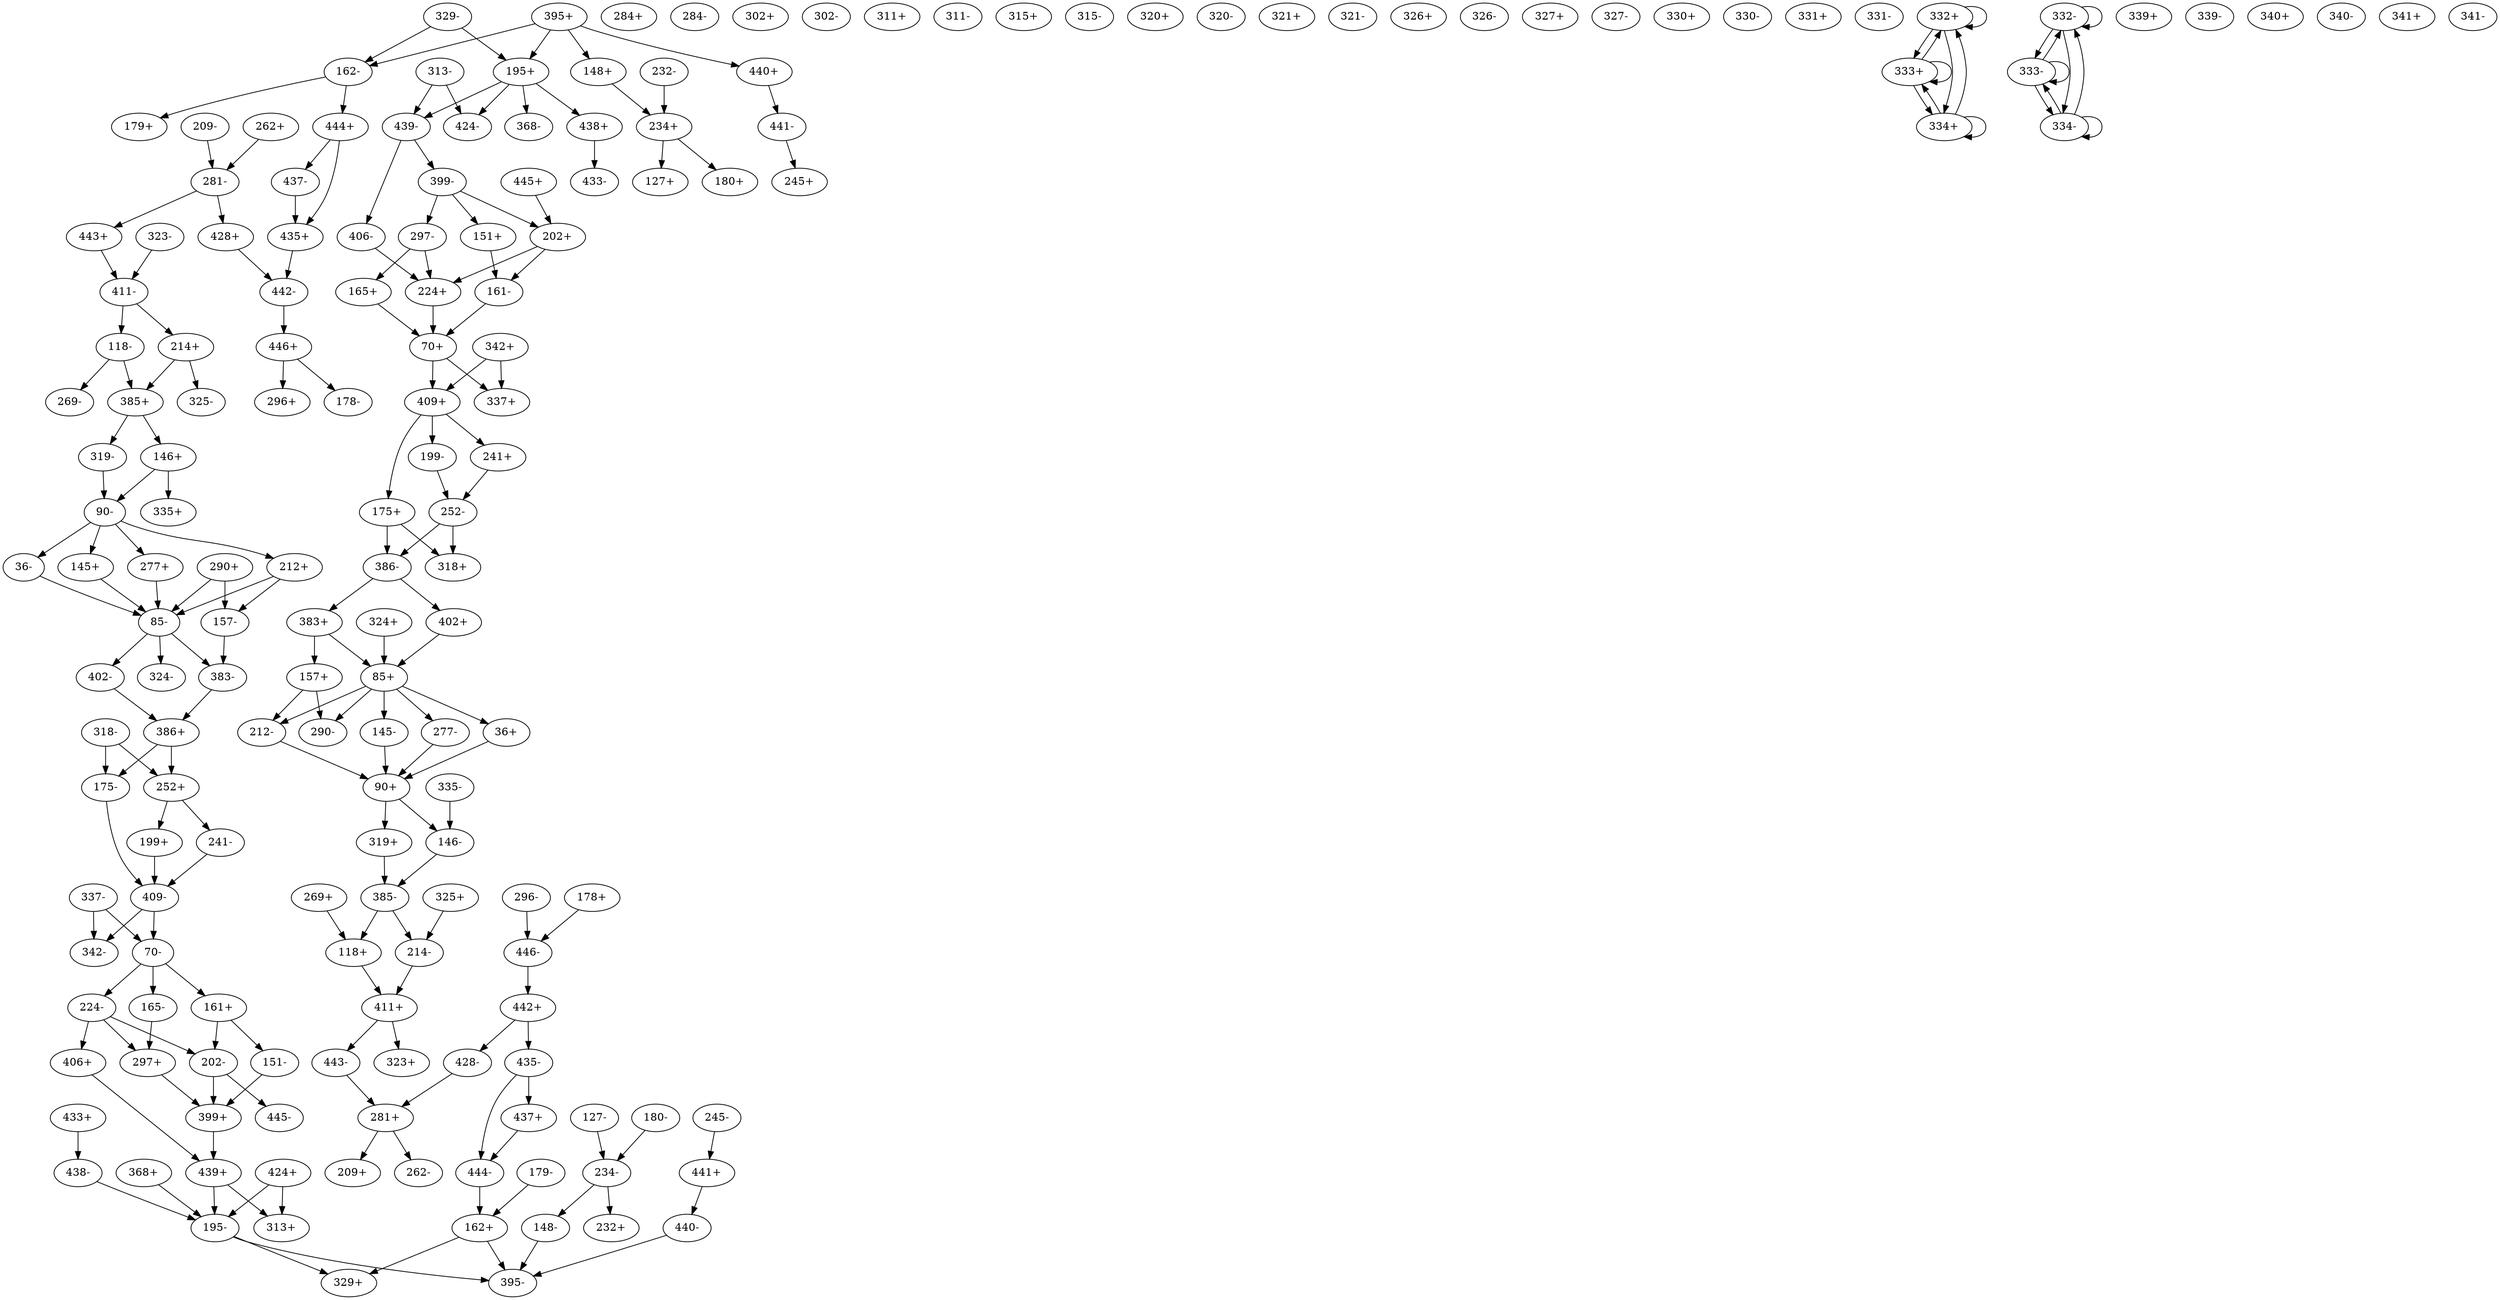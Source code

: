 digraph adj {
graph [k=96]
edge [d=-95]
"36+" [l=191 C=9031]
"36-" [l=191 C=9031]
"70+" [l=110 C=3825]
"70-" [l=110 C=3825]
"85+" [l=126 C=7905]
"85-" [l=126 C=7905]
"90+" [l=149 C=13770]
"90-" [l=149 C=13770]
"118+" [l=188 C=23715]
"118-" [l=188 C=23715]
"127+" [l=271 C=22762]
"127-" [l=271 C=22762]
"145+" [l=385 C=44959]
"145-" [l=385 C=44959]
"146+" [l=139 C=11220]
"146-" [l=139 C=11220]
"148+" [l=834 C=118325]
"148-" [l=834 C=118325]
"151+" [l=191 C=5858]
"151-" [l=191 C=5858]
"157+" [l=189 C=13857]
"157-" [l=189 C=13857]
"161+" [l=161 C=13999]
"161-" [l=161 C=13999]
"162+" [l=101 C=1338]
"162-" [l=101 C=1338]
"165+" [l=191 C=5063]
"165-" [l=191 C=5063]
"175+" [l=183 C=13862]
"175-" [l=183 C=13862]
"178+" [l=191 C=3018]
"178-" [l=191 C=3018]
"179+" [l=201 C=7103]
"179-" [l=201 C=7103]
"180+" [l=341 C=11297]
"180-" [l=341 C=11297]
"195+" [l=96 C=255]
"195-" [l=96 C=255]
"199+" [l=181 C=20311]
"199-" [l=181 C=20311]
"202+" [l=99 C=975]
"202-" [l=99 C=975]
"209+" [l=206 C=3702]
"209-" [l=206 C=3702]
"212+" [l=159 C=16320]
"212-" [l=159 C=16320]
"214+" [l=188 C=12929]
"214-" [l=188 C=12929]
"224+" [l=118 C=5364]
"224-" [l=118 C=5364]
"232+" [l=600 C=33530]
"232-" [l=600 C=33530]
"234+" [l=171 C=15671]
"234-" [l=171 C=15671]
"241+" [l=191 C=4302]
"241-" [l=191 C=4302]
"245+" [l=129 C=87]
"245-" [l=129 C=87]
"252+" [l=97 C=510]
"252-" [l=97 C=510]
"262+" [l=191 C=2860]
"262-" [l=191 C=2860]
"269+" [l=98 C=22]
"269-" [l=98 C=22]
"277+" [l=191 C=8744]
"277-" [l=191 C=8744]
"281+" [l=134 C=2994]
"281-" [l=134 C=2994]
"284+" [l=150 C=130]
"284-" [l=150 C=130]
"290+" [l=122 C=110]
"290-" [l=122 C=110]
"296+" [l=191 C=2653]
"296-" [l=191 C=2653]
"297+" [l=118 C=2573]
"297-" [l=118 C=2573]
"302+" [l=181 C=356]
"302-" [l=181 C=356]
"311+" [l=120 C=64]
"311-" [l=120 C=64]
"313+" [l=162 C=354]
"313-" [l=162 C=354]
"315+" [l=191 C=365]
"315-" [l=191 C=365]
"318+" [l=133 C=172]
"318-" [l=133 C=172]
"319+" [l=191 C=224]
"319-" [l=191 C=224]
"320+" [l=137 C=90]
"320-" [l=137 C=90]
"321+" [l=109 C=49]
"321-" [l=109 C=49]
"323+" [l=131 C=106]
"323-" [l=131 C=106]
"324+" [l=149 C=184]
"324-" [l=149 C=184]
"325+" [l=98 C=11]
"325-" [l=98 C=11]
"326+" [l=129 C=78]
"326-" [l=129 C=78]
"327+" [l=127 C=79]
"327-" [l=127 C=79]
"329+" [l=124 C=160]
"329-" [l=124 C=160]
"330+" [l=145 C=134]
"330-" [l=145 C=134]
"331+" [l=120 C=75]
"331-" [l=120 C=75]
"332+" [l=96 C=255]
"332-" [l=96 C=255]
"333+" [l=191 C=4772]
"333-" [l=191 C=4772]
"334+" [l=191 C=4150]
"334-" [l=191 C=4150]
"335+" [l=115 C=72]
"335-" [l=115 C=72]
"337+" [l=113 C=37]
"337-" [l=113 C=37]
"339+" [l=136 C=112]
"339-" [l=136 C=112]
"340+" [l=140 C=116]
"340-" [l=140 C=116]
"341+" [l=101 C=13]
"341-" [l=101 C=13]
"342+" [l=105 C=25]
"342-" [l=105 C=25]
"368+" [l=16834 C=1184529]
"368-" [l=16834 C=1184529]
"383+" [l=215 C=30600]
"383-" [l=215 C=30600]
"385+" [l=296 C=51255]
"385-" [l=296 C=51255]
"386+" [l=429 C=85170]
"386-" [l=429 C=85170]
"395+" [l=223 C=32640]
"395-" [l=223 C=32640]
"399+" [l=120 C=6375]
"399-" [l=120 C=6375]
"402+" [l=215 C=15646]
"402-" [l=215 C=15646]
"406+" [l=209 C=8045]
"406-" [l=209 C=8045]
"409+" [l=720 C=159375]
"409-" [l=720 C=159375]
"411+" [l=668 C=146115]
"411-" [l=668 C=146115]
"424+" [l=59891 C=4220242]
"424-" [l=59891 C=4220242]
"428+" [l=14028 C=490710]
"428-" [l=14028 C=490710]
"433+" [l=12005 C=541857]
"433-" [l=12005 C=541857]
"435+" [l=335778 C=12239078]
"435-" [l=335778 C=12239078]
"437+" [l=25316 C=842989]
"437-" [l=25316 C=842989]
"438+" [l=179206 C=10528900]
"438-" [l=179206 C=10528900]
"439+" [l=55286 C=3749961]
"439-" [l=55286 C=3749961]
"440+" [l=150758 C=7187732]
"440-" [l=150758 C=7187732]
"441+" [l=113988 C=5070578]
"441-" [l=113988 C=5070578]
"442+" [l=2502 C=78451]
"442-" [l=2502 C=78451]
"443+" [l=1094105 C=44652094]
"443-" [l=1094105 C=44652094]
"444+" [l=581398 C=23781155]
"444-" [l=581398 C=23781155]
"445+" [l=1238574 C=65222963]
"445-" [l=1238574 C=65222963]
"446+" [l=12207 C=385535]
"446-" [l=12207 C=385535]
"36+" -> "90+" [d=-61]
"36-" -> "85-" [d=-51]
"70+" -> "337+"
"70+" -> "409+"
"70-" -> "161+"
"70-" -> "165-" [d=-30]
"70-" -> "224-" [d=-30]
"85+" -> "145-"
"85+" -> "36+" [d=-51]
"85+" -> "277-" [d=-51]
"85+" -> "212-" [d=-45]
"85+" -> "290-" [d=-45]
"85-" -> "324-"
"85-" -> "383-" [d=-80]
"85-" -> "402-" [d=-80]
"90+" -> "319+"
"90+" -> "146-" [d=-43]
"90-" -> "145+"
"90-" -> "212+" [d=-93]
"90-" -> "36-" [d=-61]
"90-" -> "277+" [d=-61]
"118+" -> "411+"
"118-" -> "269-"
"118-" -> "385+" [d=-92]
"127-" -> "234-"
"145+" -> "85-"
"145-" -> "90+"
"146+" -> "335+"
"146+" -> "90-" [d=-43]
"146-" -> "385-"
"148+" -> "234+"
"148-" -> "395-" [d=-91]
"151+" -> "161-"
"151-" -> "399+" [d=-73]
"157+" -> "212-" [d=-93]
"157+" -> "290-" [d=-93]
"157-" -> "383-"
"161+" -> "151-"
"161+" -> "202-" [d=-65]
"161-" -> "70+"
"162+" -> "395-" [d=-93]
"162+" -> "329+" [d=-93]
"162-" -> "179+"
"162-" -> "444+"
"165+" -> "70+" [d=-30]
"165-" -> "297+"
"175+" -> "386-" [d=-87]
"175+" -> "318+" [d=-87]
"175-" -> "409-" [d=-85]
"178+" -> "446-"
"179-" -> "162+"
"180-" -> "234-"
"195+" -> "368-" [d=-94]
"195+" -> "424-" [d=-90]
"195+" -> "438+" [d=-94]
"195+" -> "439-" [d=-90]
"195-" -> "329+" [d=-93]
"195-" -> "395-" [d=-93]
"199+" -> "409-" [d=-85]
"199-" -> "252-"
"202+" -> "161-" [d=-65]
"202+" -> "224+" [d=-87]
"202-" -> "399+" [d=-11]
"202-" -> "445-"
"209-" -> "281-"
"212+" -> "157-" [d=-93]
"212+" -> "85-" [d=-45]
"212-" -> "90+" [d=-93]
"214+" -> "325-"
"214+" -> "385+" [d=-92]
"214-" -> "411+"
"224+" -> "70+" [d=-30]
"224-" -> "297+" [d=-22]
"224-" -> "406+" [d=-88]
"224-" -> "202-" [d=-87]
"232-" -> "234+"
"234+" -> "127+"
"234+" -> "180+"
"234-" -> "148-"
"234-" -> "232+"
"241+" -> "252-"
"241-" -> "409-"
"245-" -> "441+"
"252+" -> "199+"
"252+" -> "241-"
"252-" -> "386-" [d=-87]
"252-" -> "318+" [d=-87]
"262+" -> "281-"
"269+" -> "118+"
"277+" -> "85-" [d=-51]
"277-" -> "90+" [d=-61]
"281+" -> "209+"
"281+" -> "262-"
"281-" -> "428+"
"281-" -> "443+"
"290+" -> "157-" [d=-93]
"290+" -> "85-" [d=-45]
"296-" -> "446-"
"297+" -> "399+"
"297-" -> "165+"
"297-" -> "224+" [d=-22]
"313-" -> "424-" [d=-90]
"313-" -> "439-" [d=-90]
"318-" -> "175-" [d=-87]
"318-" -> "252+" [d=-87]
"319+" -> "385-"
"319-" -> "90-"
"323-" -> "411-"
"324+" -> "85+"
"325+" -> "214-"
"329-" -> "162-" [d=-93]
"329-" -> "195+" [d=-93]
"332+" -> "332+"
"332+" -> "333+"
"332+" -> "334+"
"332-" -> "332-"
"332-" -> "333-" [d=-93]
"332-" -> "334-" [d=-93]
"333+" -> "333+"
"333+" -> "334+"
"333+" -> "332+" [d=-93]
"333-" -> "333-"
"333-" -> "334-"
"333-" -> "332-"
"334+" -> "333+"
"334+" -> "334+"
"334+" -> "332+" [d=-93]
"334-" -> "333-"
"334-" -> "334-"
"334-" -> "332-"
"335-" -> "146-"
"337-" -> "342-"
"337-" -> "70-"
"342+" -> "337+"
"342+" -> "409+"
"368+" -> "195-" [d=-94]
"383+" -> "157+"
"383+" -> "85+" [d=-80]
"383-" -> "386+"
"385+" -> "146+"
"385+" -> "319-"
"385-" -> "118+" [d=-92]
"385-" -> "214-" [d=-92]
"386+" -> "175-" [d=-87]
"386+" -> "252+" [d=-87]
"386-" -> "383+"
"386-" -> "402+"
"395+" -> "162-" [d=-93]
"395+" -> "195+" [d=-93]
"395+" -> "148+" [d=-91]
"395+" -> "440+" [d=-91]
"399+" -> "439+"
"399-" -> "297-"
"399-" -> "151+" [d=-73]
"399-" -> "202+" [d=-11]
"402+" -> "85+" [d=-80]
"402-" -> "386+"
"406+" -> "439+"
"406-" -> "224+" [d=-88]
"409+" -> "241+"
"409+" -> "175+" [d=-85]
"409+" -> "199-" [d=-85]
"409-" -> "342-"
"409-" -> "70-"
"411+" -> "323+"
"411+" -> "443-"
"411-" -> "118-"
"411-" -> "214+"
"424+" -> "195-" [d=-90]
"424+" -> "313+" [d=-90]
"428+" -> "442-" [d=-905]
"428-" -> "281+"
"433+" -> "438-" [d=-1238]
"435+" -> "442-" [d=-905]
"435-" -> "437+" [d=-647]
"435-" -> "444-" [d=-647]
"437+" -> "444-" [d=-647]
"437-" -> "435+" [d=-647]
"438+" -> "433-" [d=-1238]
"438-" -> "195-" [d=-94]
"439+" -> "195-" [d=-90]
"439+" -> "313+" [d=-90]
"439-" -> "399-"
"439-" -> "406-"
"440+" -> "441-" [d=-64]
"440-" -> "395-" [d=-91]
"441+" -> "440-" [d=-64]
"441-" -> "245+"
"442+" -> "428-" [d=-905]
"442+" -> "435-" [d=-905]
"442-" -> "446+" [d=-63]
"443+" -> "411-"
"443-" -> "281+"
"444+" -> "435+" [d=-647]
"444+" -> "437-" [d=-647]
"444-" -> "162+"
"445+" -> "202+"
"446+" -> "178-"
"446+" -> "296+"
"446-" -> "442+" [d=-63]
}
